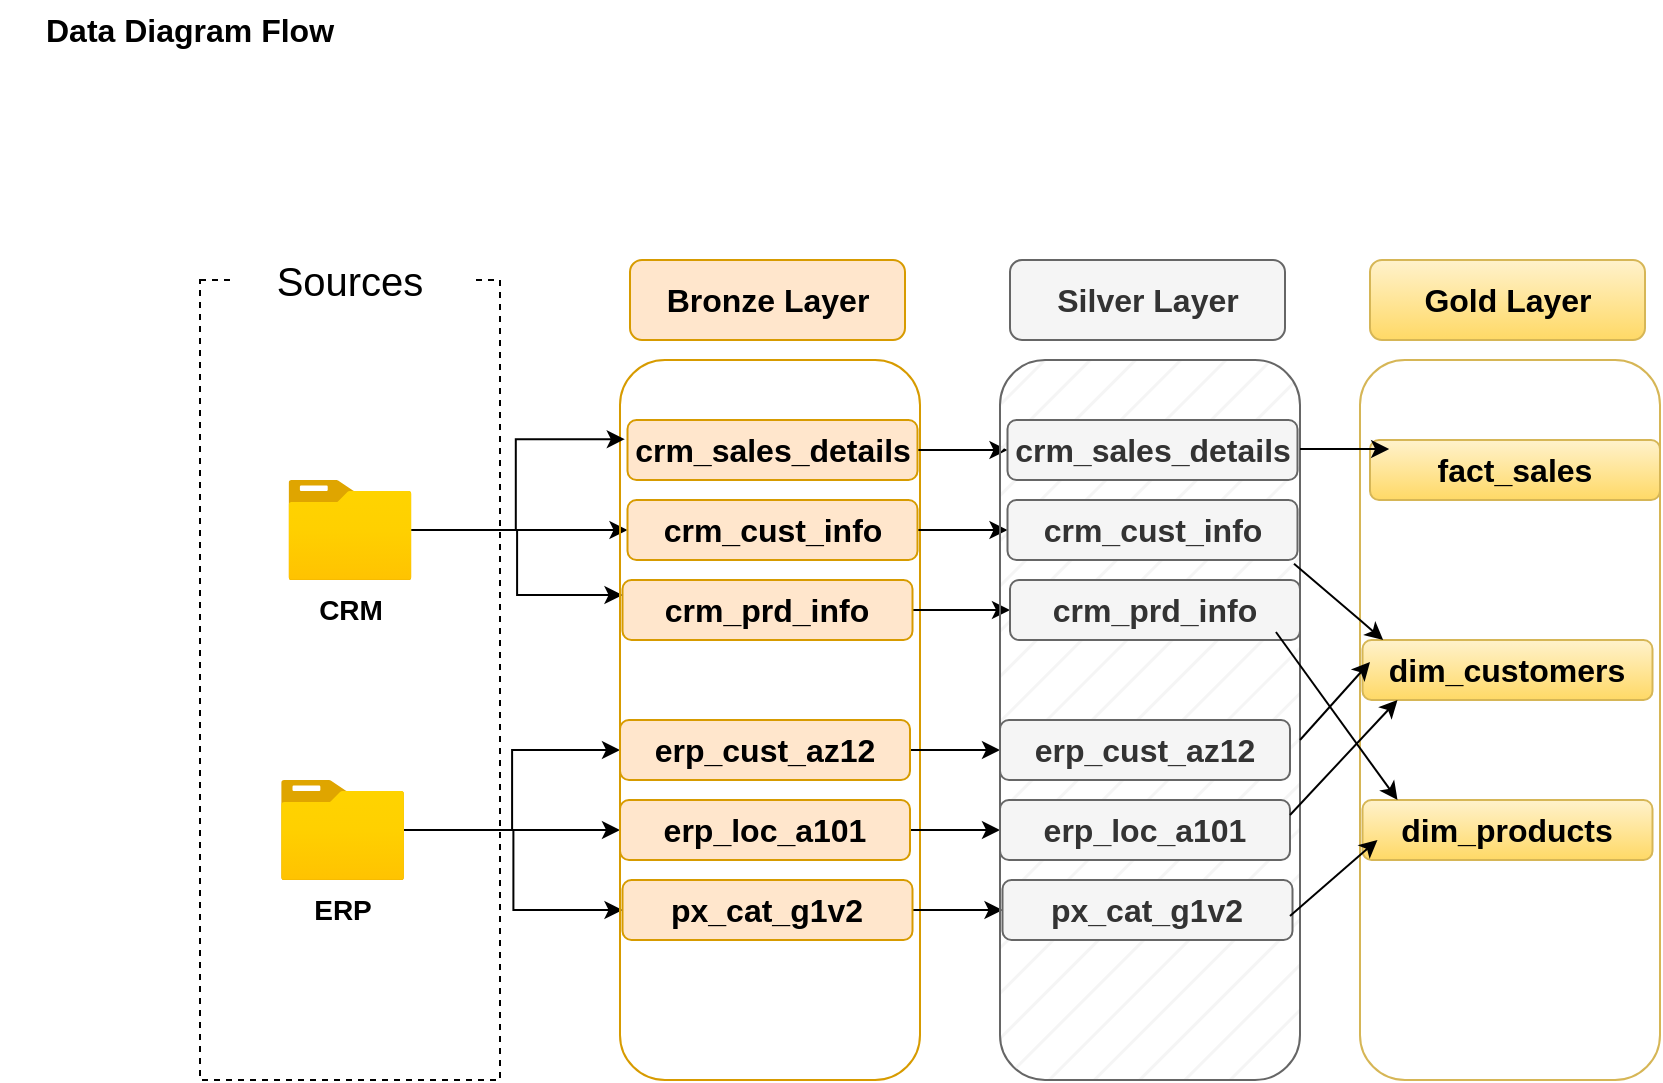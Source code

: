 <mxfile version="28.2.5" pages="2">
  <diagram name="Page-1" id="PDUqB2apJ8COOyuOzVcy">
    <mxGraphModel dx="856" dy="521" grid="1" gridSize="10" guides="1" tooltips="1" connect="1" arrows="1" fold="1" page="1" pageScale="1" pageWidth="850" pageHeight="1100" math="0" shadow="0">
      <root>
        <mxCell id="0" />
        <mxCell id="1" parent="0" />
        <mxCell id="qf7ZmKX3okf7DXpARwA9-1" value="Data Diagram Flow" style="text;html=1;align=center;verticalAlign=middle;whiteSpace=wrap;rounded=0;fontSize=16;fontStyle=1" parent="1" vertex="1">
          <mxGeometry y="10" width="190" height="30" as="geometry" />
        </mxCell>
        <mxCell id="qf7ZmKX3okf7DXpARwA9-3" value="" style="rounded=0;whiteSpace=wrap;html=1;fillColor=none;dashed=1;" parent="1" vertex="1">
          <mxGeometry x="100" y="150" width="150" height="400" as="geometry" />
        </mxCell>
        <mxCell id="qf7ZmKX3okf7DXpARwA9-4" value="&lt;font style=&quot;font-size: 20px;&quot;&gt;Sources&lt;/font&gt;" style="rounded=1;whiteSpace=wrap;html=1;fillColor=default;strokeColor=none;" parent="1" vertex="1">
          <mxGeometry x="115" y="130" width="120" height="40" as="geometry" />
        </mxCell>
        <mxCell id="qf7ZmKX3okf7DXpARwA9-24" style="edgeStyle=orthogonalEdgeStyle;rounded=0;orthogonalLoop=1;jettySize=auto;html=1;" parent="1" source="qf7ZmKX3okf7DXpARwA9-5" target="qf7ZmKX3okf7DXpARwA9-11" edge="1">
          <mxGeometry relative="1" as="geometry" />
        </mxCell>
        <mxCell id="qf7ZmKX3okf7DXpARwA9-26" style="edgeStyle=orthogonalEdgeStyle;rounded=0;orthogonalLoop=1;jettySize=auto;html=1;entryX=0;entryY=0.25;entryDx=0;entryDy=0;" parent="1" source="qf7ZmKX3okf7DXpARwA9-5" target="qf7ZmKX3okf7DXpARwA9-12" edge="1">
          <mxGeometry relative="1" as="geometry" />
        </mxCell>
        <mxCell id="qf7ZmKX3okf7DXpARwA9-5" value="&lt;b&gt;&lt;font style=&quot;font-size: 14px;&quot;&gt;CRM&lt;/font&gt;&lt;/b&gt;" style="image;aspect=fixed;html=1;points=[];align=center;fontSize=12;image=img/lib/azure2/general/Folder_Blank.svg;" parent="1" vertex="1">
          <mxGeometry x="144.19" y="250" width="61.61" height="50" as="geometry" />
        </mxCell>
        <mxCell id="qf7ZmKX3okf7DXpARwA9-19" style="edgeStyle=orthogonalEdgeStyle;rounded=0;orthogonalLoop=1;jettySize=auto;html=1;entryX=0;entryY=0.5;entryDx=0;entryDy=0;" parent="1" source="qf7ZmKX3okf7DXpARwA9-6" target="qf7ZmKX3okf7DXpARwA9-17" edge="1">
          <mxGeometry relative="1" as="geometry" />
        </mxCell>
        <mxCell id="qf7ZmKX3okf7DXpARwA9-20" style="edgeStyle=orthogonalEdgeStyle;rounded=0;orthogonalLoop=1;jettySize=auto;html=1;entryX=0;entryY=0.5;entryDx=0;entryDy=0;" parent="1" source="qf7ZmKX3okf7DXpARwA9-6" target="qf7ZmKX3okf7DXpARwA9-16" edge="1">
          <mxGeometry relative="1" as="geometry" />
        </mxCell>
        <mxCell id="qf7ZmKX3okf7DXpARwA9-21" style="edgeStyle=orthogonalEdgeStyle;rounded=0;orthogonalLoop=1;jettySize=auto;html=1;entryX=0;entryY=0.5;entryDx=0;entryDy=0;" parent="1" source="qf7ZmKX3okf7DXpARwA9-6" target="qf7ZmKX3okf7DXpARwA9-18" edge="1">
          <mxGeometry relative="1" as="geometry" />
        </mxCell>
        <mxCell id="qf7ZmKX3okf7DXpARwA9-6" value="&lt;b&gt;&lt;font style=&quot;font-size: 14px;&quot;&gt;ERP&lt;/font&gt;&lt;/b&gt;" style="image;aspect=fixed;html=1;points=[];align=center;fontSize=12;image=img/lib/azure2/general/Folder_Blank.svg;" parent="1" vertex="1">
          <mxGeometry x="140.5" y="400" width="61.61" height="50" as="geometry" />
        </mxCell>
        <mxCell id="qf7ZmKX3okf7DXpARwA9-7" value="" style="rounded=1;whiteSpace=wrap;html=1;fillColor=default;strokeColor=#D79B00;fillStyle=hatch;" parent="1" vertex="1">
          <mxGeometry x="310" y="190" width="150" height="360" as="geometry" />
        </mxCell>
        <mxCell id="qf7ZmKX3okf7DXpARwA9-8" value="&lt;font style=&quot;font-size: 16px;&quot;&gt;&lt;b&gt;Bronze Layer&lt;/b&gt;&lt;/font&gt;" style="rounded=1;whiteSpace=wrap;html=1;fillColor=#ffe6cc;strokeColor=#d79b00;" parent="1" vertex="1">
          <mxGeometry x="315" y="140" width="137.5" height="40" as="geometry" />
        </mxCell>
        <mxCell id="1n-kjM9Tgawr0MKQIiiv-25" style="edgeStyle=orthogonalEdgeStyle;rounded=0;orthogonalLoop=1;jettySize=auto;html=1;entryX=0;entryY=0.5;entryDx=0;entryDy=0;" parent="1" source="qf7ZmKX3okf7DXpARwA9-10" target="1n-kjM9Tgawr0MKQIiiv-11" edge="1">
          <mxGeometry relative="1" as="geometry" />
        </mxCell>
        <mxCell id="qf7ZmKX3okf7DXpARwA9-10" value="&lt;span style=&quot;font-size: 16px;&quot;&gt;&lt;b&gt;crm_sales_details&lt;/b&gt;&lt;/span&gt;" style="rounded=1;whiteSpace=wrap;html=1;fillColor=#ffe6cc;strokeColor=#d79b00;" parent="1" vertex="1">
          <mxGeometry x="313.75" y="220" width="145" height="30" as="geometry" />
        </mxCell>
        <mxCell id="1n-kjM9Tgawr0MKQIiiv-26" style="edgeStyle=orthogonalEdgeStyle;rounded=0;orthogonalLoop=1;jettySize=auto;html=1;entryX=0;entryY=0.5;entryDx=0;entryDy=0;" parent="1" source="qf7ZmKX3okf7DXpARwA9-11" target="1n-kjM9Tgawr0MKQIiiv-12" edge="1">
          <mxGeometry relative="1" as="geometry" />
        </mxCell>
        <mxCell id="qf7ZmKX3okf7DXpARwA9-11" value="&lt;span style=&quot;font-size: 16px;&quot;&gt;&lt;b&gt;crm_cust_info&lt;/b&gt;&lt;/span&gt;" style="rounded=1;whiteSpace=wrap;html=1;fillColor=#ffe6cc;strokeColor=#d79b00;" parent="1" vertex="1">
          <mxGeometry x="313.75" y="260" width="145" height="30" as="geometry" />
        </mxCell>
        <mxCell id="1n-kjM9Tgawr0MKQIiiv-27" style="edgeStyle=orthogonalEdgeStyle;rounded=0;orthogonalLoop=1;jettySize=auto;html=1;" parent="1" source="qf7ZmKX3okf7DXpARwA9-12" target="1n-kjM9Tgawr0MKQIiiv-13" edge="1">
          <mxGeometry relative="1" as="geometry" />
        </mxCell>
        <mxCell id="qf7ZmKX3okf7DXpARwA9-12" value="&lt;span style=&quot;font-size: 16px;&quot;&gt;&lt;b&gt;crm_prd_info&lt;/b&gt;&lt;/span&gt;" style="rounded=1;whiteSpace=wrap;html=1;fillColor=#ffe6cc;strokeColor=#d79b00;" parent="1" vertex="1">
          <mxGeometry x="311.25" y="300" width="145" height="30" as="geometry" />
        </mxCell>
        <mxCell id="1n-kjM9Tgawr0MKQIiiv-28" style="edgeStyle=orthogonalEdgeStyle;rounded=0;orthogonalLoop=1;jettySize=auto;html=1;" parent="1" source="qf7ZmKX3okf7DXpARwA9-16" target="1n-kjM9Tgawr0MKQIiiv-14" edge="1">
          <mxGeometry relative="1" as="geometry" />
        </mxCell>
        <mxCell id="qf7ZmKX3okf7DXpARwA9-16" value="&lt;span style=&quot;font-size: 16px;&quot;&gt;&lt;b&gt;erp_cust_az12&lt;/b&gt;&lt;/span&gt;" style="rounded=1;whiteSpace=wrap;html=1;fillColor=#ffe6cc;strokeColor=#d79b00;" parent="1" vertex="1">
          <mxGeometry x="310" y="370" width="145" height="30" as="geometry" />
        </mxCell>
        <mxCell id="1n-kjM9Tgawr0MKQIiiv-29" style="edgeStyle=orthogonalEdgeStyle;rounded=0;orthogonalLoop=1;jettySize=auto;html=1;" parent="1" source="qf7ZmKX3okf7DXpARwA9-17" target="1n-kjM9Tgawr0MKQIiiv-15" edge="1">
          <mxGeometry relative="1" as="geometry" />
        </mxCell>
        <mxCell id="qf7ZmKX3okf7DXpARwA9-17" value="&lt;span style=&quot;font-size: 16px;&quot;&gt;&lt;b&gt;erp_loc_a101&lt;/b&gt;&lt;/span&gt;" style="rounded=1;whiteSpace=wrap;html=1;fillColor=#ffe6cc;strokeColor=#d79b00;" parent="1" vertex="1">
          <mxGeometry x="310" y="410" width="145" height="30" as="geometry" />
        </mxCell>
        <mxCell id="1n-kjM9Tgawr0MKQIiiv-30" style="edgeStyle=orthogonalEdgeStyle;rounded=0;orthogonalLoop=1;jettySize=auto;html=1;" parent="1" source="qf7ZmKX3okf7DXpARwA9-18" target="1n-kjM9Tgawr0MKQIiiv-16" edge="1">
          <mxGeometry relative="1" as="geometry" />
        </mxCell>
        <mxCell id="qf7ZmKX3okf7DXpARwA9-18" value="&lt;span style=&quot;font-size: 16px;&quot;&gt;&lt;b&gt;px_cat_g1v2&lt;/b&gt;&lt;/span&gt;" style="rounded=1;whiteSpace=wrap;html=1;fillColor=#ffe6cc;strokeColor=#d79b00;" parent="1" vertex="1">
          <mxGeometry x="311.25" y="450" width="145" height="30" as="geometry" />
        </mxCell>
        <mxCell id="qf7ZmKX3okf7DXpARwA9-25" style="edgeStyle=orthogonalEdgeStyle;rounded=0;orthogonalLoop=1;jettySize=auto;html=1;entryX=0.016;entryY=0.11;entryDx=0;entryDy=0;entryPerimeter=0;" parent="1" source="qf7ZmKX3okf7DXpARwA9-5" target="qf7ZmKX3okf7DXpARwA9-7" edge="1">
          <mxGeometry relative="1" as="geometry" />
        </mxCell>
        <mxCell id="1n-kjM9Tgawr0MKQIiiv-9" value="" style="rounded=1;whiteSpace=wrap;html=1;fillColor=#f5f5f5;strokeColor=#666666;fillStyle=hatch;fontColor=#333333;" parent="1" vertex="1">
          <mxGeometry x="500" y="190" width="150" height="360" as="geometry" />
        </mxCell>
        <mxCell id="1n-kjM9Tgawr0MKQIiiv-10" value="&lt;font style=&quot;font-size: 16px;&quot;&gt;&lt;b&gt;Silver Layer&lt;/b&gt;&lt;/font&gt;" style="rounded=1;whiteSpace=wrap;html=1;fillColor=#f5f5f5;strokeColor=#666666;fontColor=#333333;" parent="1" vertex="1">
          <mxGeometry x="505" y="140" width="137.5" height="40" as="geometry" />
        </mxCell>
        <mxCell id="1n-kjM9Tgawr0MKQIiiv-11" value="&lt;span style=&quot;font-size: 16px;&quot;&gt;&lt;b&gt;crm_sales_details&lt;/b&gt;&lt;/span&gt;" style="rounded=1;whiteSpace=wrap;html=1;fillColor=#f5f5f5;strokeColor=#666666;fontColor=#333333;" parent="1" vertex="1">
          <mxGeometry x="503.75" y="220" width="145" height="30" as="geometry" />
        </mxCell>
        <mxCell id="1n-kjM9Tgawr0MKQIiiv-12" value="&lt;span style=&quot;font-size: 16px;&quot;&gt;&lt;b&gt;crm_cust_info&lt;/b&gt;&lt;/span&gt;" style="rounded=1;whiteSpace=wrap;html=1;fillColor=#f5f5f5;strokeColor=#666666;fontColor=#333333;" parent="1" vertex="1">
          <mxGeometry x="503.75" y="260" width="145" height="30" as="geometry" />
        </mxCell>
        <mxCell id="1n-kjM9Tgawr0MKQIiiv-13" value="&lt;span style=&quot;font-size: 16px;&quot;&gt;&lt;b&gt;crm_prd_info&lt;/b&gt;&lt;/span&gt;" style="rounded=1;whiteSpace=wrap;html=1;fillColor=#f5f5f5;strokeColor=#666666;fontColor=#333333;" parent="1" vertex="1">
          <mxGeometry x="505" y="300" width="145" height="30" as="geometry" />
        </mxCell>
        <mxCell id="1n-kjM9Tgawr0MKQIiiv-14" value="&lt;span style=&quot;font-size: 16px;&quot;&gt;&lt;b&gt;erp_cust_az12&lt;/b&gt;&lt;/span&gt;" style="rounded=1;whiteSpace=wrap;html=1;fillColor=#f5f5f5;strokeColor=#666666;fontColor=#333333;" parent="1" vertex="1">
          <mxGeometry x="500" y="370" width="145" height="30" as="geometry" />
        </mxCell>
        <mxCell id="1n-kjM9Tgawr0MKQIiiv-15" value="&lt;span style=&quot;font-size: 16px;&quot;&gt;&lt;b&gt;erp_loc_a101&lt;/b&gt;&lt;/span&gt;" style="rounded=1;whiteSpace=wrap;html=1;fillColor=#f5f5f5;strokeColor=#666666;fontColor=#333333;" parent="1" vertex="1">
          <mxGeometry x="500" y="410" width="145" height="30" as="geometry" />
        </mxCell>
        <mxCell id="1n-kjM9Tgawr0MKQIiiv-16" value="&lt;span style=&quot;font-size: 16px;&quot;&gt;&lt;b&gt;px_cat_g1v2&lt;/b&gt;&lt;/span&gt;" style="rounded=1;whiteSpace=wrap;html=1;fillColor=#f5f5f5;strokeColor=#666666;fontColor=#333333;" parent="1" vertex="1">
          <mxGeometry x="501.25" y="450" width="145" height="30" as="geometry" />
        </mxCell>
        <mxCell id="1n-kjM9Tgawr0MKQIiiv-17" value="" style="rounded=1;whiteSpace=wrap;html=1;fillColor=none;strokeColor=#d6b656;fillStyle=hatch;gradientColor=#ffd966;" parent="1" vertex="1">
          <mxGeometry x="680" y="190" width="150" height="360" as="geometry" />
        </mxCell>
        <mxCell id="1n-kjM9Tgawr0MKQIiiv-18" value="&lt;font style=&quot;font-size: 16px;&quot;&gt;&lt;b&gt;Gold Layer&lt;/b&gt;&lt;/font&gt;" style="rounded=1;whiteSpace=wrap;html=1;fillColor=#fff2cc;strokeColor=#d6b656;gradientColor=#ffd966;" parent="1" vertex="1">
          <mxGeometry x="685" y="140" width="137.5" height="40" as="geometry" />
        </mxCell>
        <mxCell id="1n-kjM9Tgawr0MKQIiiv-19" value="&lt;span style=&quot;font-size: 16px;&quot;&gt;&lt;b&gt;fact_sales&lt;/b&gt;&lt;/span&gt;" style="rounded=1;whiteSpace=wrap;html=1;fillColor=#fff2cc;strokeColor=#d6b656;gradientColor=#ffd966;" parent="1" vertex="1">
          <mxGeometry x="685" y="230" width="145" height="30" as="geometry" />
        </mxCell>
        <mxCell id="1n-kjM9Tgawr0MKQIiiv-22" value="&lt;span style=&quot;font-size: 16px;&quot;&gt;&lt;b&gt;dim_customers&lt;/b&gt;&lt;/span&gt;" style="rounded=1;whiteSpace=wrap;html=1;fillColor=#fff2cc;strokeColor=#d6b656;gradientColor=#ffd966;" parent="1" vertex="1">
          <mxGeometry x="681.25" y="330" width="145" height="30" as="geometry" />
        </mxCell>
        <mxCell id="1n-kjM9Tgawr0MKQIiiv-24" value="&lt;span style=&quot;font-size: 16px;&quot;&gt;&lt;b&gt;dim_products&lt;/b&gt;&lt;/span&gt;" style="rounded=1;whiteSpace=wrap;html=1;fillColor=#fff2cc;strokeColor=#d6b656;gradientColor=#ffd966;" parent="1" vertex="1">
          <mxGeometry x="681.25" y="410" width="145" height="30" as="geometry" />
        </mxCell>
        <mxCell id="1n-kjM9Tgawr0MKQIiiv-40" value="" style="endArrow=classic;html=1;rounded=0;exitX=1;exitY=0.25;exitDx=0;exitDy=0;" parent="1" source="1n-kjM9Tgawr0MKQIiiv-15" edge="1">
          <mxGeometry width="50" height="50" relative="1" as="geometry">
            <mxPoint x="648.75" y="410" as="sourcePoint" />
            <mxPoint x="698.75" y="360" as="targetPoint" />
          </mxGeometry>
        </mxCell>
        <mxCell id="1n-kjM9Tgawr0MKQIiiv-41" value="" style="endArrow=classic;html=1;rounded=0;exitX=0.98;exitY=0.283;exitDx=0;exitDy=0;exitPerimeter=0;" parent="1" source="1n-kjM9Tgawr0MKQIiiv-9" edge="1">
          <mxGeometry width="50" height="50" relative="1" as="geometry">
            <mxPoint x="620" y="276.01" as="sourcePoint" />
            <mxPoint x="691.59" y="330" as="targetPoint" />
            <Array as="points">
              <mxPoint x="680" y="320" />
            </Array>
          </mxGeometry>
        </mxCell>
        <mxCell id="1n-kjM9Tgawr0MKQIiiv-42" value="" style="endArrow=classic;html=1;rounded=0;" parent="1" edge="1">
          <mxGeometry width="50" height="50" relative="1" as="geometry">
            <mxPoint x="650" y="234.5" as="sourcePoint" />
            <mxPoint x="694.59" y="234.5" as="targetPoint" />
            <Array as="points" />
          </mxGeometry>
        </mxCell>
        <mxCell id="1n-kjM9Tgawr0MKQIiiv-43" value="" style="endArrow=classic;html=1;rounded=0;" parent="1" edge="1">
          <mxGeometry width="50" height="50" relative="1" as="geometry">
            <mxPoint x="650" y="380" as="sourcePoint" />
            <mxPoint x="685" y="341" as="targetPoint" />
          </mxGeometry>
        </mxCell>
        <mxCell id="1n-kjM9Tgawr0MKQIiiv-44" value="" style="endArrow=classic;html=1;rounded=0;exitX=1;exitY=0.75;exitDx=0;exitDy=0;" parent="1" edge="1">
          <mxGeometry width="50" height="50" relative="1" as="geometry">
            <mxPoint x="645" y="468" as="sourcePoint" />
            <mxPoint x="688.75" y="430" as="targetPoint" />
            <Array as="points" />
          </mxGeometry>
        </mxCell>
        <mxCell id="1n-kjM9Tgawr0MKQIiiv-45" value="" style="endArrow=classic;html=1;rounded=0;exitX=0.917;exitY=0.867;exitDx=0;exitDy=0;exitPerimeter=0;" parent="1" source="1n-kjM9Tgawr0MKQIiiv-13" edge="1">
          <mxGeometry width="50" height="50" relative="1" as="geometry">
            <mxPoint x="640" y="355" as="sourcePoint" />
            <mxPoint x="698.75" y="410" as="targetPoint" />
          </mxGeometry>
        </mxCell>
      </root>
    </mxGraphModel>
  </diagram>
  <diagram id="cMYcNy_BDmNJD7DT_XRg" name="Page-2">
    <mxGraphModel dx="1141" dy="2895" grid="1" gridSize="10" guides="1" tooltips="1" connect="1" arrows="1" fold="1" page="1" pageScale="1" pageWidth="850" pageHeight="1100" math="0" shadow="0">
      <root>
        <mxCell id="0" />
        <mxCell id="1" parent="0" />
        <mxCell id="VR65RGshyz6w7OMpoLCB-1" value="&amp;nbsp;Sales Data Mart ( Star Schema )" style="text;html=1;align=center;verticalAlign=middle;whiteSpace=wrap;rounded=0;fontSize=13;fontStyle=1" vertex="1" parent="1">
          <mxGeometry x="10" y="-2190" width="210" height="30" as="geometry" />
        </mxCell>
        <mxCell id="VR65RGshyz6w7OMpoLCB-2" value="gold.dim_customers" style="shape=table;startSize=30;container=1;collapsible=1;childLayout=tableLayout;fixedRows=1;rowLines=0;fontStyle=1;align=center;resizeLast=1;html=1;fillColor=#fff2cc;gradientColor=#ffd966;strokeColor=#d6b656;rounded=1;fontSize=16;" vertex="1" parent="1">
          <mxGeometry x="60" y="-2090" width="160" height="330" as="geometry" />
        </mxCell>
        <mxCell id="VR65RGshyz6w7OMpoLCB-3" value="" style="shape=tableRow;horizontal=0;startSize=0;swimlaneHead=0;swimlaneBody=0;fillColor=none;collapsible=0;dropTarget=0;points=[[0,0.5],[1,0.5]];portConstraint=eastwest;top=0;left=0;right=0;bottom=1;" vertex="1" parent="VR65RGshyz6w7OMpoLCB-2">
          <mxGeometry y="30" width="160" height="30" as="geometry" />
        </mxCell>
        <mxCell id="VR65RGshyz6w7OMpoLCB-4" value="PK" style="shape=partialRectangle;connectable=0;fillColor=none;top=0;left=0;bottom=0;right=0;fontStyle=1;overflow=hidden;whiteSpace=wrap;html=1;" vertex="1" parent="VR65RGshyz6w7OMpoLCB-3">
          <mxGeometry width="30" height="30" as="geometry">
            <mxRectangle width="30" height="30" as="alternateBounds" />
          </mxGeometry>
        </mxCell>
        <mxCell id="VR65RGshyz6w7OMpoLCB-5" value="customer_key" style="shape=partialRectangle;connectable=0;fillColor=none;top=0;left=0;bottom=0;right=0;align=left;spacingLeft=6;fontStyle=5;overflow=hidden;whiteSpace=wrap;html=1;" vertex="1" parent="VR65RGshyz6w7OMpoLCB-3">
          <mxGeometry x="30" width="130" height="30" as="geometry">
            <mxRectangle width="130" height="30" as="alternateBounds" />
          </mxGeometry>
        </mxCell>
        <mxCell id="VR65RGshyz6w7OMpoLCB-6" value="" style="shape=tableRow;horizontal=0;startSize=0;swimlaneHead=0;swimlaneBody=0;fillColor=none;collapsible=0;dropTarget=0;points=[[0,0.5],[1,0.5]];portConstraint=eastwest;top=0;left=0;right=0;bottom=0;fontSize=16;" vertex="1" parent="VR65RGshyz6w7OMpoLCB-2">
          <mxGeometry y="60" width="160" height="30" as="geometry" />
        </mxCell>
        <mxCell id="VR65RGshyz6w7OMpoLCB-7" value="" style="shape=partialRectangle;connectable=0;fillColor=none;top=0;left=0;bottom=0;right=0;editable=1;overflow=hidden;whiteSpace=wrap;html=1;fontSize=16;" vertex="1" parent="VR65RGshyz6w7OMpoLCB-6">
          <mxGeometry width="30" height="30" as="geometry">
            <mxRectangle width="30" height="30" as="alternateBounds" />
          </mxGeometry>
        </mxCell>
        <mxCell id="VR65RGshyz6w7OMpoLCB-8" value="customer_id" style="shape=partialRectangle;connectable=0;fillColor=none;top=0;left=0;bottom=0;right=0;align=left;spacingLeft=6;overflow=hidden;whiteSpace=wrap;html=1;fontSize=16;" vertex="1" parent="VR65RGshyz6w7OMpoLCB-6">
          <mxGeometry x="30" width="130" height="30" as="geometry">
            <mxRectangle width="130" height="30" as="alternateBounds" />
          </mxGeometry>
        </mxCell>
        <mxCell id="VR65RGshyz6w7OMpoLCB-9" value="" style="shape=tableRow;horizontal=0;startSize=0;swimlaneHead=0;swimlaneBody=0;fillColor=none;collapsible=0;dropTarget=0;points=[[0,0.5],[1,0.5]];portConstraint=eastwest;top=0;left=0;right=0;bottom=0;fontSize=16;" vertex="1" parent="VR65RGshyz6w7OMpoLCB-2">
          <mxGeometry y="90" width="160" height="30" as="geometry" />
        </mxCell>
        <mxCell id="VR65RGshyz6w7OMpoLCB-10" value="" style="shape=partialRectangle;connectable=0;fillColor=none;top=0;left=0;bottom=0;right=0;editable=1;overflow=hidden;whiteSpace=wrap;html=1;fontSize=16;" vertex="1" parent="VR65RGshyz6w7OMpoLCB-9">
          <mxGeometry width="30" height="30" as="geometry">
            <mxRectangle width="30" height="30" as="alternateBounds" />
          </mxGeometry>
        </mxCell>
        <mxCell id="VR65RGshyz6w7OMpoLCB-11" value="customer_number" style="shape=partialRectangle;connectable=0;fillColor=none;top=0;left=0;bottom=0;right=0;align=left;spacingLeft=6;overflow=hidden;whiteSpace=wrap;html=1;fontSize=16;" vertex="1" parent="VR65RGshyz6w7OMpoLCB-9">
          <mxGeometry x="30" width="130" height="30" as="geometry">
            <mxRectangle width="130" height="30" as="alternateBounds" />
          </mxGeometry>
        </mxCell>
        <mxCell id="VR65RGshyz6w7OMpoLCB-12" value="" style="shape=tableRow;horizontal=0;startSize=0;swimlaneHead=0;swimlaneBody=0;fillColor=none;collapsible=0;dropTarget=0;points=[[0,0.5],[1,0.5]];portConstraint=eastwest;top=0;left=0;right=0;bottom=0;fontSize=16;" vertex="1" parent="VR65RGshyz6w7OMpoLCB-2">
          <mxGeometry y="120" width="160" height="30" as="geometry" />
        </mxCell>
        <mxCell id="VR65RGshyz6w7OMpoLCB-13" value="" style="shape=partialRectangle;connectable=0;fillColor=none;top=0;left=0;bottom=0;right=0;editable=1;overflow=hidden;whiteSpace=wrap;html=1;fontSize=16;" vertex="1" parent="VR65RGshyz6w7OMpoLCB-12">
          <mxGeometry width="30" height="30" as="geometry">
            <mxRectangle width="30" height="30" as="alternateBounds" />
          </mxGeometry>
        </mxCell>
        <mxCell id="VR65RGshyz6w7OMpoLCB-14" value="first_name" style="shape=partialRectangle;connectable=0;fillColor=none;top=0;left=0;bottom=0;right=0;align=left;spacingLeft=6;overflow=hidden;whiteSpace=wrap;html=1;fontSize=16;" vertex="1" parent="VR65RGshyz6w7OMpoLCB-12">
          <mxGeometry x="30" width="130" height="30" as="geometry">
            <mxRectangle width="130" height="30" as="alternateBounds" />
          </mxGeometry>
        </mxCell>
        <mxCell id="VR65RGshyz6w7OMpoLCB-15" style="shape=tableRow;horizontal=0;startSize=0;swimlaneHead=0;swimlaneBody=0;fillColor=none;collapsible=0;dropTarget=0;points=[[0,0.5],[1,0.5]];portConstraint=eastwest;top=0;left=0;right=0;bottom=0;fontSize=16;" vertex="1" parent="VR65RGshyz6w7OMpoLCB-2">
          <mxGeometry y="150" width="160" height="30" as="geometry" />
        </mxCell>
        <mxCell id="VR65RGshyz6w7OMpoLCB-16" style="shape=partialRectangle;connectable=0;fillColor=none;top=0;left=0;bottom=0;right=0;editable=1;overflow=hidden;whiteSpace=wrap;html=1;fontSize=16;" vertex="1" parent="VR65RGshyz6w7OMpoLCB-15">
          <mxGeometry width="30" height="30" as="geometry">
            <mxRectangle width="30" height="30" as="alternateBounds" />
          </mxGeometry>
        </mxCell>
        <mxCell id="VR65RGshyz6w7OMpoLCB-17" value="last_name" style="shape=partialRectangle;connectable=0;fillColor=none;top=0;left=0;bottom=0;right=0;align=left;spacingLeft=6;overflow=hidden;whiteSpace=wrap;html=1;fontSize=16;" vertex="1" parent="VR65RGshyz6w7OMpoLCB-15">
          <mxGeometry x="30" width="130" height="30" as="geometry">
            <mxRectangle width="130" height="30" as="alternateBounds" />
          </mxGeometry>
        </mxCell>
        <mxCell id="VR65RGshyz6w7OMpoLCB-18" style="shape=tableRow;horizontal=0;startSize=0;swimlaneHead=0;swimlaneBody=0;fillColor=none;collapsible=0;dropTarget=0;points=[[0,0.5],[1,0.5]];portConstraint=eastwest;top=0;left=0;right=0;bottom=0;fontSize=16;" vertex="1" parent="VR65RGshyz6w7OMpoLCB-2">
          <mxGeometry y="180" width="160" height="30" as="geometry" />
        </mxCell>
        <mxCell id="VR65RGshyz6w7OMpoLCB-19" style="shape=partialRectangle;connectable=0;fillColor=none;top=0;left=0;bottom=0;right=0;editable=1;overflow=hidden;whiteSpace=wrap;html=1;fontSize=16;" vertex="1" parent="VR65RGshyz6w7OMpoLCB-18">
          <mxGeometry width="30" height="30" as="geometry">
            <mxRectangle width="30" height="30" as="alternateBounds" />
          </mxGeometry>
        </mxCell>
        <mxCell id="VR65RGshyz6w7OMpoLCB-20" value="country" style="shape=partialRectangle;connectable=0;fillColor=none;top=0;left=0;bottom=0;right=0;align=left;spacingLeft=6;overflow=hidden;whiteSpace=wrap;html=1;fontSize=16;" vertex="1" parent="VR65RGshyz6w7OMpoLCB-18">
          <mxGeometry x="30" width="130" height="30" as="geometry">
            <mxRectangle width="130" height="30" as="alternateBounds" />
          </mxGeometry>
        </mxCell>
        <mxCell id="VR65RGshyz6w7OMpoLCB-21" style="shape=tableRow;horizontal=0;startSize=0;swimlaneHead=0;swimlaneBody=0;fillColor=none;collapsible=0;dropTarget=0;points=[[0,0.5],[1,0.5]];portConstraint=eastwest;top=0;left=0;right=0;bottom=0;fontSize=16;" vertex="1" parent="VR65RGshyz6w7OMpoLCB-2">
          <mxGeometry y="210" width="160" height="30" as="geometry" />
        </mxCell>
        <mxCell id="VR65RGshyz6w7OMpoLCB-22" style="shape=partialRectangle;connectable=0;fillColor=none;top=0;left=0;bottom=0;right=0;editable=1;overflow=hidden;whiteSpace=wrap;html=1;fontSize=16;" vertex="1" parent="VR65RGshyz6w7OMpoLCB-21">
          <mxGeometry width="30" height="30" as="geometry">
            <mxRectangle width="30" height="30" as="alternateBounds" />
          </mxGeometry>
        </mxCell>
        <mxCell id="VR65RGshyz6w7OMpoLCB-23" value="matrial_staus" style="shape=partialRectangle;connectable=0;fillColor=none;top=0;left=0;bottom=0;right=0;align=left;spacingLeft=6;overflow=hidden;whiteSpace=wrap;html=1;fontSize=16;" vertex="1" parent="VR65RGshyz6w7OMpoLCB-21">
          <mxGeometry x="30" width="130" height="30" as="geometry">
            <mxRectangle width="130" height="30" as="alternateBounds" />
          </mxGeometry>
        </mxCell>
        <mxCell id="VR65RGshyz6w7OMpoLCB-24" style="shape=tableRow;horizontal=0;startSize=0;swimlaneHead=0;swimlaneBody=0;fillColor=none;collapsible=0;dropTarget=0;points=[[0,0.5],[1,0.5]];portConstraint=eastwest;top=0;left=0;right=0;bottom=0;fontSize=16;" vertex="1" parent="VR65RGshyz6w7OMpoLCB-2">
          <mxGeometry y="240" width="160" height="30" as="geometry" />
        </mxCell>
        <mxCell id="VR65RGshyz6w7OMpoLCB-25" style="shape=partialRectangle;connectable=0;fillColor=none;top=0;left=0;bottom=0;right=0;editable=1;overflow=hidden;whiteSpace=wrap;html=1;fontSize=16;" vertex="1" parent="VR65RGshyz6w7OMpoLCB-24">
          <mxGeometry width="30" height="30" as="geometry">
            <mxRectangle width="30" height="30" as="alternateBounds" />
          </mxGeometry>
        </mxCell>
        <mxCell id="VR65RGshyz6w7OMpoLCB-26" value="gender" style="shape=partialRectangle;connectable=0;fillColor=none;top=0;left=0;bottom=0;right=0;align=left;spacingLeft=6;overflow=hidden;whiteSpace=wrap;html=1;fontSize=16;" vertex="1" parent="VR65RGshyz6w7OMpoLCB-24">
          <mxGeometry x="30" width="130" height="30" as="geometry">
            <mxRectangle width="130" height="30" as="alternateBounds" />
          </mxGeometry>
        </mxCell>
        <mxCell id="VR65RGshyz6w7OMpoLCB-27" style="shape=tableRow;horizontal=0;startSize=0;swimlaneHead=0;swimlaneBody=0;fillColor=none;collapsible=0;dropTarget=0;points=[[0,0.5],[1,0.5]];portConstraint=eastwest;top=0;left=0;right=0;bottom=0;fontSize=16;" vertex="1" parent="VR65RGshyz6w7OMpoLCB-2">
          <mxGeometry y="270" width="160" height="30" as="geometry" />
        </mxCell>
        <mxCell id="VR65RGshyz6w7OMpoLCB-28" style="shape=partialRectangle;connectable=0;fillColor=none;top=0;left=0;bottom=0;right=0;editable=1;overflow=hidden;whiteSpace=wrap;html=1;fontSize=16;" vertex="1" parent="VR65RGshyz6w7OMpoLCB-27">
          <mxGeometry width="30" height="30" as="geometry">
            <mxRectangle width="30" height="30" as="alternateBounds" />
          </mxGeometry>
        </mxCell>
        <mxCell id="VR65RGshyz6w7OMpoLCB-29" value="birthdate" style="shape=partialRectangle;connectable=0;fillColor=none;top=0;left=0;bottom=0;right=0;align=left;spacingLeft=6;overflow=hidden;whiteSpace=wrap;html=1;fontSize=16;" vertex="1" parent="VR65RGshyz6w7OMpoLCB-27">
          <mxGeometry x="30" width="130" height="30" as="geometry">
            <mxRectangle width="130" height="30" as="alternateBounds" />
          </mxGeometry>
        </mxCell>
        <mxCell id="VR65RGshyz6w7OMpoLCB-30" style="shape=tableRow;horizontal=0;startSize=0;swimlaneHead=0;swimlaneBody=0;fillColor=none;collapsible=0;dropTarget=0;points=[[0,0.5],[1,0.5]];portConstraint=eastwest;top=0;left=0;right=0;bottom=0;fontSize=16;" vertex="1" parent="VR65RGshyz6w7OMpoLCB-2">
          <mxGeometry y="300" width="160" height="30" as="geometry" />
        </mxCell>
        <mxCell id="VR65RGshyz6w7OMpoLCB-31" style="shape=partialRectangle;connectable=0;fillColor=none;top=0;left=0;bottom=0;right=0;editable=1;overflow=hidden;whiteSpace=wrap;html=1;fontSize=16;" vertex="1" parent="VR65RGshyz6w7OMpoLCB-30">
          <mxGeometry width="30" height="30" as="geometry">
            <mxRectangle width="30" height="30" as="alternateBounds" />
          </mxGeometry>
        </mxCell>
        <mxCell id="VR65RGshyz6w7OMpoLCB-32" value="createdate" style="shape=partialRectangle;connectable=0;fillColor=none;top=0;left=0;bottom=0;right=0;align=left;spacingLeft=6;overflow=hidden;whiteSpace=wrap;html=1;fontSize=16;" vertex="1" parent="VR65RGshyz6w7OMpoLCB-30">
          <mxGeometry x="30" width="130" height="30" as="geometry">
            <mxRectangle width="130" height="30" as="alternateBounds" />
          </mxGeometry>
        </mxCell>
        <mxCell id="VR65RGshyz6w7OMpoLCB-33" value="gold.dim_products" style="shape=table;startSize=30;container=1;collapsible=1;childLayout=tableLayout;fixedRows=1;rowLines=0;fontStyle=1;align=center;resizeLast=1;html=1;fillColor=#fff2cc;gradientColor=#ffd966;strokeColor=#d6b656;rounded=1;fontSize=16;" vertex="1" parent="1">
          <mxGeometry x="540" y="-2090" width="160" height="360" as="geometry" />
        </mxCell>
        <mxCell id="VR65RGshyz6w7OMpoLCB-34" value="" style="shape=tableRow;horizontal=0;startSize=0;swimlaneHead=0;swimlaneBody=0;fillColor=none;collapsible=0;dropTarget=0;points=[[0,0.5],[1,0.5]];portConstraint=eastwest;top=0;left=0;right=0;bottom=1;" vertex="1" parent="VR65RGshyz6w7OMpoLCB-33">
          <mxGeometry y="30" width="160" height="30" as="geometry" />
        </mxCell>
        <mxCell id="VR65RGshyz6w7OMpoLCB-35" value="PK" style="shape=partialRectangle;connectable=0;fillColor=none;top=0;left=0;bottom=0;right=0;fontStyle=1;overflow=hidden;whiteSpace=wrap;html=1;" vertex="1" parent="VR65RGshyz6w7OMpoLCB-34">
          <mxGeometry width="30" height="30" as="geometry">
            <mxRectangle width="30" height="30" as="alternateBounds" />
          </mxGeometry>
        </mxCell>
        <mxCell id="VR65RGshyz6w7OMpoLCB-36" value="product_key" style="shape=partialRectangle;connectable=0;fillColor=none;top=0;left=0;bottom=0;right=0;align=left;spacingLeft=6;fontStyle=5;overflow=hidden;whiteSpace=wrap;html=1;" vertex="1" parent="VR65RGshyz6w7OMpoLCB-34">
          <mxGeometry x="30" width="130" height="30" as="geometry">
            <mxRectangle width="130" height="30" as="alternateBounds" />
          </mxGeometry>
        </mxCell>
        <mxCell id="VR65RGshyz6w7OMpoLCB-37" value="" style="shape=tableRow;horizontal=0;startSize=0;swimlaneHead=0;swimlaneBody=0;fillColor=none;collapsible=0;dropTarget=0;points=[[0,0.5],[1,0.5]];portConstraint=eastwest;top=0;left=0;right=0;bottom=0;fontSize=16;" vertex="1" parent="VR65RGshyz6w7OMpoLCB-33">
          <mxGeometry y="60" width="160" height="30" as="geometry" />
        </mxCell>
        <mxCell id="VR65RGshyz6w7OMpoLCB-38" value="" style="shape=partialRectangle;connectable=0;fillColor=none;top=0;left=0;bottom=0;right=0;editable=1;overflow=hidden;whiteSpace=wrap;html=1;fontSize=16;" vertex="1" parent="VR65RGshyz6w7OMpoLCB-37">
          <mxGeometry width="30" height="30" as="geometry">
            <mxRectangle width="30" height="30" as="alternateBounds" />
          </mxGeometry>
        </mxCell>
        <mxCell id="VR65RGshyz6w7OMpoLCB-39" value="product_id" style="shape=partialRectangle;connectable=0;fillColor=none;top=0;left=0;bottom=0;right=0;align=left;spacingLeft=6;overflow=hidden;whiteSpace=wrap;html=1;fontSize=16;" vertex="1" parent="VR65RGshyz6w7OMpoLCB-37">
          <mxGeometry x="30" width="130" height="30" as="geometry">
            <mxRectangle width="130" height="30" as="alternateBounds" />
          </mxGeometry>
        </mxCell>
        <mxCell id="VR65RGshyz6w7OMpoLCB-40" value="" style="shape=tableRow;horizontal=0;startSize=0;swimlaneHead=0;swimlaneBody=0;fillColor=none;collapsible=0;dropTarget=0;points=[[0,0.5],[1,0.5]];portConstraint=eastwest;top=0;left=0;right=0;bottom=0;fontSize=16;" vertex="1" parent="VR65RGshyz6w7OMpoLCB-33">
          <mxGeometry y="90" width="160" height="30" as="geometry" />
        </mxCell>
        <mxCell id="VR65RGshyz6w7OMpoLCB-41" value="" style="shape=partialRectangle;connectable=0;fillColor=none;top=0;left=0;bottom=0;right=0;editable=1;overflow=hidden;whiteSpace=wrap;html=1;fontSize=16;" vertex="1" parent="VR65RGshyz6w7OMpoLCB-40">
          <mxGeometry width="30" height="30" as="geometry">
            <mxRectangle width="30" height="30" as="alternateBounds" />
          </mxGeometry>
        </mxCell>
        <mxCell id="VR65RGshyz6w7OMpoLCB-42" value="product_number" style="shape=partialRectangle;connectable=0;fillColor=none;top=0;left=0;bottom=0;right=0;align=left;spacingLeft=6;overflow=hidden;whiteSpace=wrap;html=1;fontSize=16;" vertex="1" parent="VR65RGshyz6w7OMpoLCB-40">
          <mxGeometry x="30" width="130" height="30" as="geometry">
            <mxRectangle width="130" height="30" as="alternateBounds" />
          </mxGeometry>
        </mxCell>
        <mxCell id="VR65RGshyz6w7OMpoLCB-43" value="" style="shape=tableRow;horizontal=0;startSize=0;swimlaneHead=0;swimlaneBody=0;fillColor=none;collapsible=0;dropTarget=0;points=[[0,0.5],[1,0.5]];portConstraint=eastwest;top=0;left=0;right=0;bottom=0;fontSize=16;" vertex="1" parent="VR65RGshyz6w7OMpoLCB-33">
          <mxGeometry y="120" width="160" height="30" as="geometry" />
        </mxCell>
        <mxCell id="VR65RGshyz6w7OMpoLCB-44" value="" style="shape=partialRectangle;connectable=0;fillColor=none;top=0;left=0;bottom=0;right=0;editable=1;overflow=hidden;whiteSpace=wrap;html=1;fontSize=16;" vertex="1" parent="VR65RGshyz6w7OMpoLCB-43">
          <mxGeometry width="30" height="30" as="geometry">
            <mxRectangle width="30" height="30" as="alternateBounds" />
          </mxGeometry>
        </mxCell>
        <mxCell id="VR65RGshyz6w7OMpoLCB-45" value="product_name" style="shape=partialRectangle;connectable=0;fillColor=none;top=0;left=0;bottom=0;right=0;align=left;spacingLeft=6;overflow=hidden;whiteSpace=wrap;html=1;fontSize=16;" vertex="1" parent="VR65RGshyz6w7OMpoLCB-43">
          <mxGeometry x="30" width="130" height="30" as="geometry">
            <mxRectangle width="130" height="30" as="alternateBounds" />
          </mxGeometry>
        </mxCell>
        <mxCell id="VR65RGshyz6w7OMpoLCB-46" style="shape=tableRow;horizontal=0;startSize=0;swimlaneHead=0;swimlaneBody=0;fillColor=none;collapsible=0;dropTarget=0;points=[[0,0.5],[1,0.5]];portConstraint=eastwest;top=0;left=0;right=0;bottom=0;fontSize=16;" vertex="1" parent="VR65RGshyz6w7OMpoLCB-33">
          <mxGeometry y="150" width="160" height="30" as="geometry" />
        </mxCell>
        <mxCell id="VR65RGshyz6w7OMpoLCB-47" style="shape=partialRectangle;connectable=0;fillColor=none;top=0;left=0;bottom=0;right=0;editable=1;overflow=hidden;whiteSpace=wrap;html=1;fontSize=16;" vertex="1" parent="VR65RGshyz6w7OMpoLCB-46">
          <mxGeometry width="30" height="30" as="geometry">
            <mxRectangle width="30" height="30" as="alternateBounds" />
          </mxGeometry>
        </mxCell>
        <mxCell id="VR65RGshyz6w7OMpoLCB-48" value="category_id" style="shape=partialRectangle;connectable=0;fillColor=none;top=0;left=0;bottom=0;right=0;align=left;spacingLeft=6;overflow=hidden;whiteSpace=wrap;html=1;fontSize=16;" vertex="1" parent="VR65RGshyz6w7OMpoLCB-46">
          <mxGeometry x="30" width="130" height="30" as="geometry">
            <mxRectangle width="130" height="30" as="alternateBounds" />
          </mxGeometry>
        </mxCell>
        <mxCell id="VR65RGshyz6w7OMpoLCB-49" style="shape=tableRow;horizontal=0;startSize=0;swimlaneHead=0;swimlaneBody=0;fillColor=none;collapsible=0;dropTarget=0;points=[[0,0.5],[1,0.5]];portConstraint=eastwest;top=0;left=0;right=0;bottom=0;fontSize=16;" vertex="1" parent="VR65RGshyz6w7OMpoLCB-33">
          <mxGeometry y="180" width="160" height="30" as="geometry" />
        </mxCell>
        <mxCell id="VR65RGshyz6w7OMpoLCB-50" style="shape=partialRectangle;connectable=0;fillColor=none;top=0;left=0;bottom=0;right=0;editable=1;overflow=hidden;whiteSpace=wrap;html=1;fontSize=16;" vertex="1" parent="VR65RGshyz6w7OMpoLCB-49">
          <mxGeometry width="30" height="30" as="geometry">
            <mxRectangle width="30" height="30" as="alternateBounds" />
          </mxGeometry>
        </mxCell>
        <mxCell id="VR65RGshyz6w7OMpoLCB-51" value="category" style="shape=partialRectangle;connectable=0;fillColor=none;top=0;left=0;bottom=0;right=0;align=left;spacingLeft=6;overflow=hidden;whiteSpace=wrap;html=1;fontSize=16;" vertex="1" parent="VR65RGshyz6w7OMpoLCB-49">
          <mxGeometry x="30" width="130" height="30" as="geometry">
            <mxRectangle width="130" height="30" as="alternateBounds" />
          </mxGeometry>
        </mxCell>
        <mxCell id="VR65RGshyz6w7OMpoLCB-52" style="shape=tableRow;horizontal=0;startSize=0;swimlaneHead=0;swimlaneBody=0;fillColor=none;collapsible=0;dropTarget=0;points=[[0,0.5],[1,0.5]];portConstraint=eastwest;top=0;left=0;right=0;bottom=0;fontSize=16;" vertex="1" parent="VR65RGshyz6w7OMpoLCB-33">
          <mxGeometry y="210" width="160" height="30" as="geometry" />
        </mxCell>
        <mxCell id="VR65RGshyz6w7OMpoLCB-53" style="shape=partialRectangle;connectable=0;fillColor=none;top=0;left=0;bottom=0;right=0;editable=1;overflow=hidden;whiteSpace=wrap;html=1;fontSize=16;" vertex="1" parent="VR65RGshyz6w7OMpoLCB-52">
          <mxGeometry width="30" height="30" as="geometry">
            <mxRectangle width="30" height="30" as="alternateBounds" />
          </mxGeometry>
        </mxCell>
        <mxCell id="VR65RGshyz6w7OMpoLCB-54" value="subcategory" style="shape=partialRectangle;connectable=0;fillColor=none;top=0;left=0;bottom=0;right=0;align=left;spacingLeft=6;overflow=hidden;whiteSpace=wrap;html=1;fontSize=16;" vertex="1" parent="VR65RGshyz6w7OMpoLCB-52">
          <mxGeometry x="30" width="130" height="30" as="geometry">
            <mxRectangle width="130" height="30" as="alternateBounds" />
          </mxGeometry>
        </mxCell>
        <mxCell id="VR65RGshyz6w7OMpoLCB-55" style="shape=tableRow;horizontal=0;startSize=0;swimlaneHead=0;swimlaneBody=0;fillColor=none;collapsible=0;dropTarget=0;points=[[0,0.5],[1,0.5]];portConstraint=eastwest;top=0;left=0;right=0;bottom=0;fontSize=16;" vertex="1" parent="VR65RGshyz6w7OMpoLCB-33">
          <mxGeometry y="240" width="160" height="30" as="geometry" />
        </mxCell>
        <mxCell id="VR65RGshyz6w7OMpoLCB-56" style="shape=partialRectangle;connectable=0;fillColor=none;top=0;left=0;bottom=0;right=0;editable=1;overflow=hidden;whiteSpace=wrap;html=1;fontSize=16;" vertex="1" parent="VR65RGshyz6w7OMpoLCB-55">
          <mxGeometry width="30" height="30" as="geometry">
            <mxRectangle width="30" height="30" as="alternateBounds" />
          </mxGeometry>
        </mxCell>
        <mxCell id="VR65RGshyz6w7OMpoLCB-57" value="maintenance&amp;nbsp;" style="shape=partialRectangle;connectable=0;fillColor=none;top=0;left=0;bottom=0;right=0;align=left;spacingLeft=6;overflow=hidden;whiteSpace=wrap;html=1;fontSize=16;" vertex="1" parent="VR65RGshyz6w7OMpoLCB-55">
          <mxGeometry x="30" width="130" height="30" as="geometry">
            <mxRectangle width="130" height="30" as="alternateBounds" />
          </mxGeometry>
        </mxCell>
        <mxCell id="VR65RGshyz6w7OMpoLCB-58" style="shape=tableRow;horizontal=0;startSize=0;swimlaneHead=0;swimlaneBody=0;fillColor=none;collapsible=0;dropTarget=0;points=[[0,0.5],[1,0.5]];portConstraint=eastwest;top=0;left=0;right=0;bottom=0;fontSize=16;" vertex="1" parent="VR65RGshyz6w7OMpoLCB-33">
          <mxGeometry y="270" width="160" height="30" as="geometry" />
        </mxCell>
        <mxCell id="VR65RGshyz6w7OMpoLCB-59" style="shape=partialRectangle;connectable=0;fillColor=none;top=0;left=0;bottom=0;right=0;editable=1;overflow=hidden;whiteSpace=wrap;html=1;fontSize=16;" vertex="1" parent="VR65RGshyz6w7OMpoLCB-58">
          <mxGeometry width="30" height="30" as="geometry">
            <mxRectangle width="30" height="30" as="alternateBounds" />
          </mxGeometry>
        </mxCell>
        <mxCell id="VR65RGshyz6w7OMpoLCB-60" value="cost" style="shape=partialRectangle;connectable=0;fillColor=none;top=0;left=0;bottom=0;right=0;align=left;spacingLeft=6;overflow=hidden;whiteSpace=wrap;html=1;fontSize=16;" vertex="1" parent="VR65RGshyz6w7OMpoLCB-58">
          <mxGeometry x="30" width="130" height="30" as="geometry">
            <mxRectangle width="130" height="30" as="alternateBounds" />
          </mxGeometry>
        </mxCell>
        <mxCell id="VR65RGshyz6w7OMpoLCB-61" style="shape=tableRow;horizontal=0;startSize=0;swimlaneHead=0;swimlaneBody=0;fillColor=none;collapsible=0;dropTarget=0;points=[[0,0.5],[1,0.5]];portConstraint=eastwest;top=0;left=0;right=0;bottom=0;fontSize=16;" vertex="1" parent="VR65RGshyz6w7OMpoLCB-33">
          <mxGeometry y="300" width="160" height="30" as="geometry" />
        </mxCell>
        <mxCell id="VR65RGshyz6w7OMpoLCB-62" style="shape=partialRectangle;connectable=0;fillColor=none;top=0;left=0;bottom=0;right=0;editable=1;overflow=hidden;whiteSpace=wrap;html=1;fontSize=16;" vertex="1" parent="VR65RGshyz6w7OMpoLCB-61">
          <mxGeometry width="30" height="30" as="geometry">
            <mxRectangle width="30" height="30" as="alternateBounds" />
          </mxGeometry>
        </mxCell>
        <mxCell id="VR65RGshyz6w7OMpoLCB-63" value="product_line" style="shape=partialRectangle;connectable=0;fillColor=none;top=0;left=0;bottom=0;right=0;align=left;spacingLeft=6;overflow=hidden;whiteSpace=wrap;html=1;fontSize=16;" vertex="1" parent="VR65RGshyz6w7OMpoLCB-61">
          <mxGeometry x="30" width="130" height="30" as="geometry">
            <mxRectangle width="130" height="30" as="alternateBounds" />
          </mxGeometry>
        </mxCell>
        <mxCell id="VR65RGshyz6w7OMpoLCB-64" style="shape=tableRow;horizontal=0;startSize=0;swimlaneHead=0;swimlaneBody=0;fillColor=none;collapsible=0;dropTarget=0;points=[[0,0.5],[1,0.5]];portConstraint=eastwest;top=0;left=0;right=0;bottom=0;fontSize=16;" vertex="1" parent="VR65RGshyz6w7OMpoLCB-33">
          <mxGeometry y="330" width="160" height="30" as="geometry" />
        </mxCell>
        <mxCell id="VR65RGshyz6w7OMpoLCB-65" style="shape=partialRectangle;connectable=0;fillColor=none;top=0;left=0;bottom=0;right=0;editable=1;overflow=hidden;whiteSpace=wrap;html=1;fontSize=16;" vertex="1" parent="VR65RGshyz6w7OMpoLCB-64">
          <mxGeometry width="30" height="30" as="geometry">
            <mxRectangle width="30" height="30" as="alternateBounds" />
          </mxGeometry>
        </mxCell>
        <mxCell id="VR65RGshyz6w7OMpoLCB-66" value="start_date" style="shape=partialRectangle;connectable=0;fillColor=none;top=0;left=0;bottom=0;right=0;align=left;spacingLeft=6;overflow=hidden;whiteSpace=wrap;html=1;fontSize=16;" vertex="1" parent="VR65RGshyz6w7OMpoLCB-64">
          <mxGeometry x="30" width="130" height="30" as="geometry">
            <mxRectangle width="130" height="30" as="alternateBounds" />
          </mxGeometry>
        </mxCell>
        <mxCell id="VR65RGshyz6w7OMpoLCB-67" value="gold.fact_sales" style="shape=table;startSize=30;container=1;collapsible=1;childLayout=tableLayout;fixedRows=1;rowLines=0;fontStyle=1;align=center;resizeLast=1;html=1;fillColor=#dae8fc;gradientColor=#7ea6e0;strokeColor=#6c8ebf;rounded=1;fontSize=16;" vertex="1" parent="1">
          <mxGeometry x="300" y="-2090" width="155" height="300" as="geometry" />
        </mxCell>
        <mxCell id="VR65RGshyz6w7OMpoLCB-71" value="" style="shape=tableRow;horizontal=0;startSize=0;swimlaneHead=0;swimlaneBody=0;fillColor=none;collapsible=0;dropTarget=0;points=[[0,0.5],[1,0.5]];portConstraint=eastwest;top=0;left=0;right=0;bottom=0;fontSize=16;" vertex="1" parent="VR65RGshyz6w7OMpoLCB-67">
          <mxGeometry y="30" width="155" height="30" as="geometry" />
        </mxCell>
        <mxCell id="VR65RGshyz6w7OMpoLCB-72" value="" style="shape=partialRectangle;connectable=0;fillColor=none;top=0;left=0;bottom=0;right=0;editable=1;overflow=hidden;whiteSpace=wrap;html=1;fontSize=16;" vertex="1" parent="VR65RGshyz6w7OMpoLCB-71">
          <mxGeometry width="40" height="30" as="geometry">
            <mxRectangle width="40" height="30" as="alternateBounds" />
          </mxGeometry>
        </mxCell>
        <mxCell id="VR65RGshyz6w7OMpoLCB-73" value="order_number" style="shape=partialRectangle;connectable=0;fillColor=none;top=0;left=0;bottom=0;right=0;align=left;spacingLeft=6;overflow=hidden;whiteSpace=wrap;html=1;fontSize=16;" vertex="1" parent="VR65RGshyz6w7OMpoLCB-71">
          <mxGeometry x="40" width="115" height="30" as="geometry">
            <mxRectangle width="115" height="30" as="alternateBounds" />
          </mxGeometry>
        </mxCell>
        <mxCell id="VR65RGshyz6w7OMpoLCB-74" value="" style="shape=tableRow;horizontal=0;startSize=0;swimlaneHead=0;swimlaneBody=0;fillColor=none;collapsible=0;dropTarget=0;points=[[0,0.5],[1,0.5]];portConstraint=eastwest;top=0;left=0;right=0;bottom=0;fontSize=16;" vertex="1" parent="VR65RGshyz6w7OMpoLCB-67">
          <mxGeometry y="60" width="155" height="30" as="geometry" />
        </mxCell>
        <mxCell id="VR65RGshyz6w7OMpoLCB-75" value="FK1" style="shape=partialRectangle;connectable=0;fillColor=none;top=0;left=0;bottom=0;right=0;editable=1;overflow=hidden;whiteSpace=wrap;html=1;fontSize=16;" vertex="1" parent="VR65RGshyz6w7OMpoLCB-74">
          <mxGeometry width="40" height="30" as="geometry">
            <mxRectangle width="40" height="30" as="alternateBounds" />
          </mxGeometry>
        </mxCell>
        <mxCell id="VR65RGshyz6w7OMpoLCB-76" value="product_key" style="shape=partialRectangle;connectable=0;fillColor=none;top=0;left=0;bottom=0;right=0;align=left;spacingLeft=6;overflow=hidden;whiteSpace=wrap;html=1;fontSize=16;" vertex="1" parent="VR65RGshyz6w7OMpoLCB-74">
          <mxGeometry x="40" width="115" height="30" as="geometry">
            <mxRectangle width="115" height="30" as="alternateBounds" />
          </mxGeometry>
        </mxCell>
        <mxCell id="VR65RGshyz6w7OMpoLCB-77" value="" style="shape=tableRow;horizontal=0;startSize=0;swimlaneHead=0;swimlaneBody=0;fillColor=none;collapsible=0;dropTarget=0;points=[[0,0.5],[1,0.5]];portConstraint=eastwest;top=0;left=0;right=0;bottom=0;fontSize=16;" vertex="1" parent="VR65RGshyz6w7OMpoLCB-67">
          <mxGeometry y="90" width="155" height="30" as="geometry" />
        </mxCell>
        <mxCell id="VR65RGshyz6w7OMpoLCB-78" value="FK2" style="shape=partialRectangle;connectable=0;fillColor=none;top=0;left=0;bottom=0;right=0;editable=1;overflow=hidden;whiteSpace=wrap;html=1;fontSize=16;" vertex="1" parent="VR65RGshyz6w7OMpoLCB-77">
          <mxGeometry width="40" height="30" as="geometry">
            <mxRectangle width="40" height="30" as="alternateBounds" />
          </mxGeometry>
        </mxCell>
        <mxCell id="VR65RGshyz6w7OMpoLCB-79" value="customer_key" style="shape=partialRectangle;connectable=0;fillColor=none;top=0;left=0;bottom=0;right=0;align=left;spacingLeft=6;overflow=hidden;whiteSpace=wrap;html=1;fontSize=16;" vertex="1" parent="VR65RGshyz6w7OMpoLCB-77">
          <mxGeometry x="40" width="115" height="30" as="geometry">
            <mxRectangle width="115" height="30" as="alternateBounds" />
          </mxGeometry>
        </mxCell>
        <mxCell id="VR65RGshyz6w7OMpoLCB-80" style="shape=tableRow;horizontal=0;startSize=0;swimlaneHead=0;swimlaneBody=0;fillColor=none;collapsible=0;dropTarget=0;points=[[0,0.5],[1,0.5]];portConstraint=eastwest;top=0;left=0;right=0;bottom=0;fontSize=16;" vertex="1" parent="VR65RGshyz6w7OMpoLCB-67">
          <mxGeometry y="120" width="155" height="30" as="geometry" />
        </mxCell>
        <mxCell id="VR65RGshyz6w7OMpoLCB-81" style="shape=partialRectangle;connectable=0;fillColor=none;top=0;left=0;bottom=0;right=0;editable=1;overflow=hidden;whiteSpace=wrap;html=1;fontSize=16;" vertex="1" parent="VR65RGshyz6w7OMpoLCB-80">
          <mxGeometry width="40" height="30" as="geometry">
            <mxRectangle width="40" height="30" as="alternateBounds" />
          </mxGeometry>
        </mxCell>
        <mxCell id="VR65RGshyz6w7OMpoLCB-82" value="order_date" style="shape=partialRectangle;connectable=0;fillColor=none;top=0;left=0;bottom=0;right=0;align=left;spacingLeft=6;overflow=hidden;whiteSpace=wrap;html=1;fontSize=16;" vertex="1" parent="VR65RGshyz6w7OMpoLCB-80">
          <mxGeometry x="40" width="115" height="30" as="geometry">
            <mxRectangle width="115" height="30" as="alternateBounds" />
          </mxGeometry>
        </mxCell>
        <mxCell id="VR65RGshyz6w7OMpoLCB-83" style="shape=tableRow;horizontal=0;startSize=0;swimlaneHead=0;swimlaneBody=0;fillColor=none;collapsible=0;dropTarget=0;points=[[0,0.5],[1,0.5]];portConstraint=eastwest;top=0;left=0;right=0;bottom=0;fontSize=16;" vertex="1" parent="VR65RGshyz6w7OMpoLCB-67">
          <mxGeometry y="150" width="155" height="30" as="geometry" />
        </mxCell>
        <mxCell id="VR65RGshyz6w7OMpoLCB-84" style="shape=partialRectangle;connectable=0;fillColor=none;top=0;left=0;bottom=0;right=0;editable=1;overflow=hidden;whiteSpace=wrap;html=1;fontSize=16;" vertex="1" parent="VR65RGshyz6w7OMpoLCB-83">
          <mxGeometry width="40" height="30" as="geometry">
            <mxRectangle width="40" height="30" as="alternateBounds" />
          </mxGeometry>
        </mxCell>
        <mxCell id="VR65RGshyz6w7OMpoLCB-85" value="shipping_date" style="shape=partialRectangle;connectable=0;fillColor=none;top=0;left=0;bottom=0;right=0;align=left;spacingLeft=6;overflow=hidden;whiteSpace=wrap;html=1;fontSize=16;" vertex="1" parent="VR65RGshyz6w7OMpoLCB-83">
          <mxGeometry x="40" width="115" height="30" as="geometry">
            <mxRectangle width="115" height="30" as="alternateBounds" />
          </mxGeometry>
        </mxCell>
        <mxCell id="VR65RGshyz6w7OMpoLCB-86" style="shape=tableRow;horizontal=0;startSize=0;swimlaneHead=0;swimlaneBody=0;fillColor=none;collapsible=0;dropTarget=0;points=[[0,0.5],[1,0.5]];portConstraint=eastwest;top=0;left=0;right=0;bottom=0;fontSize=16;" vertex="1" parent="VR65RGshyz6w7OMpoLCB-67">
          <mxGeometry y="180" width="155" height="30" as="geometry" />
        </mxCell>
        <mxCell id="VR65RGshyz6w7OMpoLCB-87" style="shape=partialRectangle;connectable=0;fillColor=none;top=0;left=0;bottom=0;right=0;editable=1;overflow=hidden;whiteSpace=wrap;html=1;fontSize=16;" vertex="1" parent="VR65RGshyz6w7OMpoLCB-86">
          <mxGeometry width="40" height="30" as="geometry">
            <mxRectangle width="40" height="30" as="alternateBounds" />
          </mxGeometry>
        </mxCell>
        <mxCell id="VR65RGshyz6w7OMpoLCB-88" value="due_date" style="shape=partialRectangle;connectable=0;fillColor=none;top=0;left=0;bottom=0;right=0;align=left;spacingLeft=6;overflow=hidden;whiteSpace=wrap;html=1;fontSize=16;" vertex="1" parent="VR65RGshyz6w7OMpoLCB-86">
          <mxGeometry x="40" width="115" height="30" as="geometry">
            <mxRectangle width="115" height="30" as="alternateBounds" />
          </mxGeometry>
        </mxCell>
        <mxCell id="VR65RGshyz6w7OMpoLCB-89" style="shape=tableRow;horizontal=0;startSize=0;swimlaneHead=0;swimlaneBody=0;fillColor=none;collapsible=0;dropTarget=0;points=[[0,0.5],[1,0.5]];portConstraint=eastwest;top=0;left=0;right=0;bottom=0;fontSize=16;" vertex="1" parent="VR65RGshyz6w7OMpoLCB-67">
          <mxGeometry y="210" width="155" height="30" as="geometry" />
        </mxCell>
        <mxCell id="VR65RGshyz6w7OMpoLCB-90" style="shape=partialRectangle;connectable=0;fillColor=none;top=0;left=0;bottom=0;right=0;editable=1;overflow=hidden;whiteSpace=wrap;html=1;fontSize=16;" vertex="1" parent="VR65RGshyz6w7OMpoLCB-89">
          <mxGeometry width="40" height="30" as="geometry">
            <mxRectangle width="40" height="30" as="alternateBounds" />
          </mxGeometry>
        </mxCell>
        <mxCell id="VR65RGshyz6w7OMpoLCB-91" value="sales_amount" style="shape=partialRectangle;connectable=0;fillColor=none;top=0;left=0;bottom=0;right=0;align=left;spacingLeft=6;overflow=hidden;whiteSpace=wrap;html=1;fontSize=16;" vertex="1" parent="VR65RGshyz6w7OMpoLCB-89">
          <mxGeometry x="40" width="115" height="30" as="geometry">
            <mxRectangle width="115" height="30" as="alternateBounds" />
          </mxGeometry>
        </mxCell>
        <mxCell id="VR65RGshyz6w7OMpoLCB-92" style="shape=tableRow;horizontal=0;startSize=0;swimlaneHead=0;swimlaneBody=0;fillColor=none;collapsible=0;dropTarget=0;points=[[0,0.5],[1,0.5]];portConstraint=eastwest;top=0;left=0;right=0;bottom=0;fontSize=16;" vertex="1" parent="VR65RGshyz6w7OMpoLCB-67">
          <mxGeometry y="240" width="155" height="30" as="geometry" />
        </mxCell>
        <mxCell id="VR65RGshyz6w7OMpoLCB-93" style="shape=partialRectangle;connectable=0;fillColor=none;top=0;left=0;bottom=0;right=0;editable=1;overflow=hidden;whiteSpace=wrap;html=1;fontSize=16;" vertex="1" parent="VR65RGshyz6w7OMpoLCB-92">
          <mxGeometry width="40" height="30" as="geometry">
            <mxRectangle width="40" height="30" as="alternateBounds" />
          </mxGeometry>
        </mxCell>
        <mxCell id="VR65RGshyz6w7OMpoLCB-94" value="quantity" style="shape=partialRectangle;connectable=0;fillColor=none;top=0;left=0;bottom=0;right=0;align=left;spacingLeft=6;overflow=hidden;whiteSpace=wrap;html=1;fontSize=16;" vertex="1" parent="VR65RGshyz6w7OMpoLCB-92">
          <mxGeometry x="40" width="115" height="30" as="geometry">
            <mxRectangle width="115" height="30" as="alternateBounds" />
          </mxGeometry>
        </mxCell>
        <mxCell id="VR65RGshyz6w7OMpoLCB-95" style="shape=tableRow;horizontal=0;startSize=0;swimlaneHead=0;swimlaneBody=0;fillColor=none;collapsible=0;dropTarget=0;points=[[0,0.5],[1,0.5]];portConstraint=eastwest;top=0;left=0;right=0;bottom=0;fontSize=16;" vertex="1" parent="VR65RGshyz6w7OMpoLCB-67">
          <mxGeometry y="270" width="155" height="30" as="geometry" />
        </mxCell>
        <mxCell id="VR65RGshyz6w7OMpoLCB-96" style="shape=partialRectangle;connectable=0;fillColor=none;top=0;left=0;bottom=0;right=0;editable=1;overflow=hidden;whiteSpace=wrap;html=1;fontSize=16;" vertex="1" parent="VR65RGshyz6w7OMpoLCB-95">
          <mxGeometry width="40" height="30" as="geometry">
            <mxRectangle width="40" height="30" as="alternateBounds" />
          </mxGeometry>
        </mxCell>
        <mxCell id="VR65RGshyz6w7OMpoLCB-97" value="price" style="shape=partialRectangle;connectable=0;fillColor=none;top=0;left=0;bottom=0;right=0;align=left;spacingLeft=6;overflow=hidden;whiteSpace=wrap;html=1;fontSize=16;" vertex="1" parent="VR65RGshyz6w7OMpoLCB-95">
          <mxGeometry x="40" width="115" height="30" as="geometry">
            <mxRectangle width="115" height="30" as="alternateBounds" />
          </mxGeometry>
        </mxCell>
        <mxCell id="VR65RGshyz6w7OMpoLCB-99" value="" style="edgeStyle=entityRelationEdgeStyle;fontSize=12;html=1;endArrow=ERzeroToMany;startArrow=ERmandOne;rounded=0;entryX=1;entryY=0.5;entryDx=0;entryDy=0;exitX=0;exitY=0.5;exitDx=0;exitDy=0;" edge="1" parent="1" source="VR65RGshyz6w7OMpoLCB-34" target="VR65RGshyz6w7OMpoLCB-74">
          <mxGeometry width="100" height="100" relative="1" as="geometry">
            <mxPoint x="520" y="-1970" as="sourcePoint" />
            <mxPoint x="570" y="-1970" as="targetPoint" />
            <Array as="points">
              <mxPoint x="520" y="-2000" />
            </Array>
          </mxGeometry>
        </mxCell>
        <mxCell id="VR65RGshyz6w7OMpoLCB-102" value="" style="edgeStyle=entityRelationEdgeStyle;fontSize=12;html=1;endArrow=ERzeroToMany;startArrow=ERmandOne;rounded=0;entryX=0;entryY=0.5;entryDx=0;entryDy=0;" edge="1" parent="1" source="VR65RGshyz6w7OMpoLCB-3" target="VR65RGshyz6w7OMpoLCB-77">
          <mxGeometry width="100" height="100" relative="1" as="geometry">
            <mxPoint x="295" y="-2035" as="sourcePoint" />
            <mxPoint x="290" y="-1990" as="targetPoint" />
            <Array as="points">
              <mxPoint x="275" y="-1990" />
              <mxPoint x="255" y="-2000" />
            </Array>
          </mxGeometry>
        </mxCell>
        <mxCell id="VR65RGshyz6w7OMpoLCB-103" value="&lt;h1 style=&quot;margin-top: 0px;&quot;&gt;&lt;font style=&quot;font-size: 18px;&quot;&gt;sales calculate&lt;/font&gt;&lt;/h1&gt;&lt;div&gt;&lt;font style=&quot;font-weight: normal; font-size: 17px;&quot;&gt;sales = quantity * price&lt;/font&gt;&lt;/div&gt;" style="text;html=1;whiteSpace=wrap;overflow=hidden;rounded=0;fillColor=#f5f5f5;gradientColor=#b3b3b3;strokeColor=#666666;" vertex="1" parent="1">
          <mxGeometry x="190" y="-1750" width="180" height="90" as="geometry" />
        </mxCell>
        <mxCell id="VR65RGshyz6w7OMpoLCB-104" value="" style="endArrow=none;dashed=1;html=1;dashPattern=1 3;strokeWidth=2;rounded=0;" edge="1" parent="1" source="VR65RGshyz6w7OMpoLCB-103" target="VR65RGshyz6w7OMpoLCB-89">
          <mxGeometry width="50" height="50" relative="1" as="geometry">
            <mxPoint x="425" y="-1750" as="sourcePoint" />
            <mxPoint x="485" y="-1810" as="targetPoint" />
            <Array as="points" />
          </mxGeometry>
        </mxCell>
      </root>
    </mxGraphModel>
  </diagram>
</mxfile>
